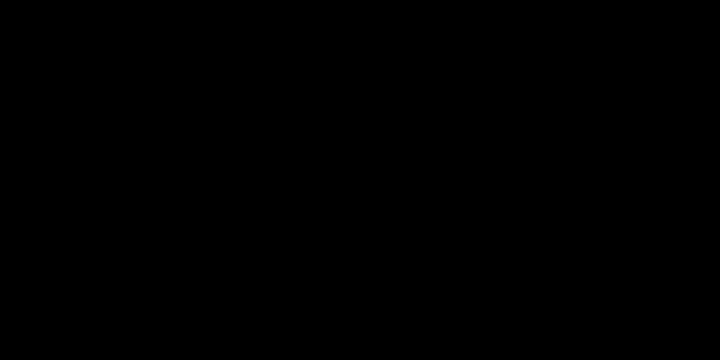 # clear; gnuplot multiplot3.gp; rm *~; open multiplot3.eps

set terminal postscript eps color enhanced size 10,5
set output 'multiplot3.eps';

set multiplot layout 3,1
  # Here the 1st plot
    set yrange [0:100]
    set key
       plot sin(x) t "plot 1"
  # Here the 2st plot
    unset key
    set xlabel "X of the second plot " 
       plot cos(x) t "plot 2"
  # Here the 3rd plot
    # unset key # is not needed 
    set xlabel "X of the last plot " 
    set y2label "Process CPU time, %";  # better before if you want it acts
   plot cos(1.5*x) t "plot 3"

unset multiplot

